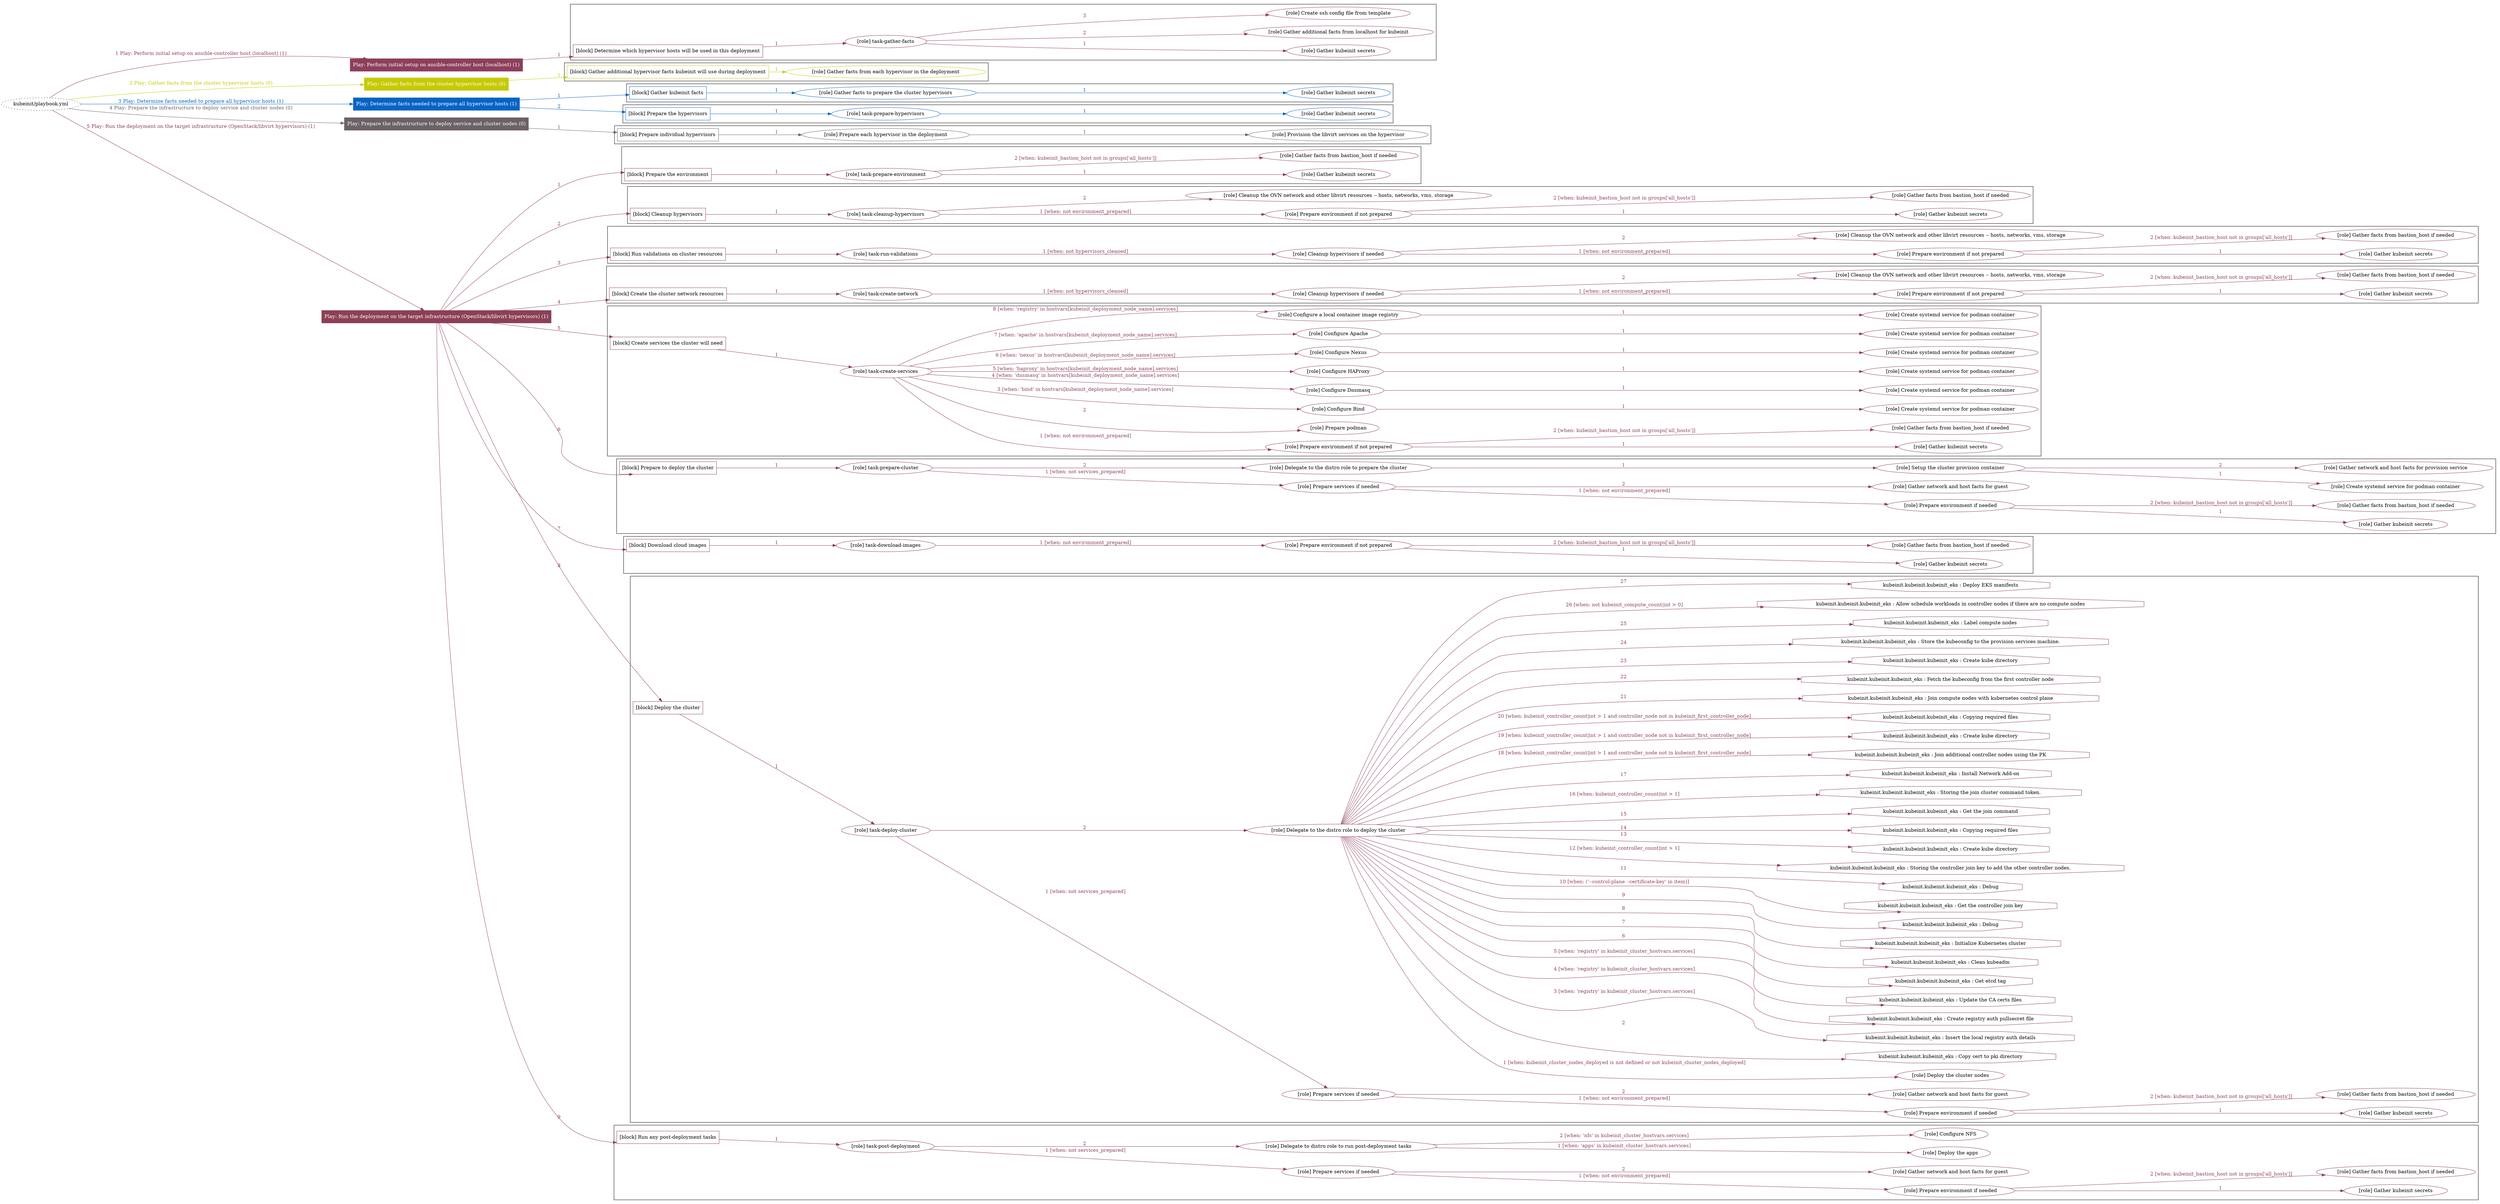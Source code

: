 digraph {
	graph [concentrate=true ordering=in rankdir=LR ratio=fill]
	edge [esep=5 sep=10]
	"kubeinit/playbook.yml" [URL="/home/runner/work/kubeinit/kubeinit/kubeinit/playbook.yml" id=playbook_317c2ada style=dotted]
	"kubeinit/playbook.yml" -> play_07555430 [label="1 Play: Perform initial setup on ansible-controller host (localhost) (1)" color="#8e3e5c" fontcolor="#8e3e5c" id=edge_play_07555430 labeltooltip="1 Play: Perform initial setup on ansible-controller host (localhost) (1)" tooltip="1 Play: Perform initial setup on ansible-controller host (localhost) (1)"]
	subgraph "Play: Perform initial setup on ansible-controller host (localhost) (1)" {
		play_07555430 [label="Play: Perform initial setup on ansible-controller host (localhost) (1)" URL="/home/runner/work/kubeinit/kubeinit/kubeinit/playbook.yml" color="#8e3e5c" fontcolor="#ffffff" id=play_07555430 shape=box style=filled tooltip=localhost]
		play_07555430 -> block_6e58694a [label=1 color="#8e3e5c" fontcolor="#8e3e5c" id=edge_block_6e58694a labeltooltip=1 tooltip=1]
		subgraph cluster_block_6e58694a {
			block_6e58694a [label="[block] Determine which hypervisor hosts will be used in this deployment" URL="/home/runner/work/kubeinit/kubeinit/kubeinit/playbook.yml" color="#8e3e5c" id=block_6e58694a labeltooltip="Determine which hypervisor hosts will be used in this deployment" shape=box tooltip="Determine which hypervisor hosts will be used in this deployment"]
			block_6e58694a -> role_12c2194a [label="1 " color="#8e3e5c" fontcolor="#8e3e5c" id=edge_role_12c2194a labeltooltip="1 " tooltip="1 "]
			subgraph "task-gather-facts" {
				role_12c2194a [label="[role] task-gather-facts" URL="/home/runner/work/kubeinit/kubeinit/kubeinit/playbook.yml" color="#8e3e5c" id=role_12c2194a tooltip="task-gather-facts"]
				role_12c2194a -> role_6cb4c823 [label="1 " color="#8e3e5c" fontcolor="#8e3e5c" id=edge_role_6cb4c823 labeltooltip="1 " tooltip="1 "]
				subgraph "Gather kubeinit secrets" {
					role_6cb4c823 [label="[role] Gather kubeinit secrets" URL="/home/runner/.ansible/collections/ansible_collections/kubeinit/kubeinit/roles/kubeinit_prepare/tasks/build_hypervisors_group.yml" color="#8e3e5c" id=role_6cb4c823 tooltip="Gather kubeinit secrets"]
				}
				role_12c2194a -> role_cb044996 [label="2 " color="#8e3e5c" fontcolor="#8e3e5c" id=edge_role_cb044996 labeltooltip="2 " tooltip="2 "]
				subgraph "Gather additional facts from localhost for kubeinit" {
					role_cb044996 [label="[role] Gather additional facts from localhost for kubeinit" URL="/home/runner/.ansible/collections/ansible_collections/kubeinit/kubeinit/roles/kubeinit_prepare/tasks/build_hypervisors_group.yml" color="#8e3e5c" id=role_cb044996 tooltip="Gather additional facts from localhost for kubeinit"]
				}
				role_12c2194a -> role_529b5895 [label="3 " color="#8e3e5c" fontcolor="#8e3e5c" id=edge_role_529b5895 labeltooltip="3 " tooltip="3 "]
				subgraph "Create ssh config file from template" {
					role_529b5895 [label="[role] Create ssh config file from template" URL="/home/runner/.ansible/collections/ansible_collections/kubeinit/kubeinit/roles/kubeinit_prepare/tasks/build_hypervisors_group.yml" color="#8e3e5c" id=role_529b5895 tooltip="Create ssh config file from template"]
				}
			}
		}
	}
	"kubeinit/playbook.yml" -> play_d8ccbec3 [label="2 Play: Gather facts from the cluster hypervisor hosts (0)" color="#c5ca02" fontcolor="#c5ca02" id=edge_play_d8ccbec3 labeltooltip="2 Play: Gather facts from the cluster hypervisor hosts (0)" tooltip="2 Play: Gather facts from the cluster hypervisor hosts (0)"]
	subgraph "Play: Gather facts from the cluster hypervisor hosts (0)" {
		play_d8ccbec3 [label="Play: Gather facts from the cluster hypervisor hosts (0)" URL="/home/runner/work/kubeinit/kubeinit/kubeinit/playbook.yml" color="#c5ca02" fontcolor="#ffffff" id=play_d8ccbec3 shape=box style=filled tooltip="Play: Gather facts from the cluster hypervisor hosts (0)"]
		play_d8ccbec3 -> block_870f36ba [label=1 color="#c5ca02" fontcolor="#c5ca02" id=edge_block_870f36ba labeltooltip=1 tooltip=1]
		subgraph cluster_block_870f36ba {
			block_870f36ba [label="[block] Gather additional hypervisor facts kubeinit will use during deployment" URL="/home/runner/work/kubeinit/kubeinit/kubeinit/playbook.yml" color="#c5ca02" id=block_870f36ba labeltooltip="Gather additional hypervisor facts kubeinit will use during deployment" shape=box tooltip="Gather additional hypervisor facts kubeinit will use during deployment"]
			block_870f36ba -> role_0531e46f [label="1 " color="#c5ca02" fontcolor="#c5ca02" id=edge_role_0531e46f labeltooltip="1 " tooltip="1 "]
			subgraph "Gather facts from each hypervisor in the deployment" {
				role_0531e46f [label="[role] Gather facts from each hypervisor in the deployment" URL="/home/runner/work/kubeinit/kubeinit/kubeinit/playbook.yml" color="#c5ca02" id=role_0531e46f tooltip="Gather facts from each hypervisor in the deployment"]
			}
		}
	}
	"kubeinit/playbook.yml" -> play_eba62ea2 [label="3 Play: Determine facts needed to prepare all hypervisor hosts (1)" color="#0663c6" fontcolor="#0663c6" id=edge_play_eba62ea2 labeltooltip="3 Play: Determine facts needed to prepare all hypervisor hosts (1)" tooltip="3 Play: Determine facts needed to prepare all hypervisor hosts (1)"]
	subgraph "Play: Determine facts needed to prepare all hypervisor hosts (1)" {
		play_eba62ea2 [label="Play: Determine facts needed to prepare all hypervisor hosts (1)" URL="/home/runner/work/kubeinit/kubeinit/kubeinit/playbook.yml" color="#0663c6" fontcolor="#ffffff" id=play_eba62ea2 shape=box style=filled tooltip=localhost]
		play_eba62ea2 -> block_fffc30a7 [label=1 color="#0663c6" fontcolor="#0663c6" id=edge_block_fffc30a7 labeltooltip=1 tooltip=1]
		subgraph cluster_block_fffc30a7 {
			block_fffc30a7 [label="[block] Gather kubeinit facts" URL="/home/runner/work/kubeinit/kubeinit/kubeinit/playbook.yml" color="#0663c6" id=block_fffc30a7 labeltooltip="Gather kubeinit facts" shape=box tooltip="Gather kubeinit facts"]
			block_fffc30a7 -> role_c0d66f51 [label="1 " color="#0663c6" fontcolor="#0663c6" id=edge_role_c0d66f51 labeltooltip="1 " tooltip="1 "]
			subgraph "Gather facts to prepare the cluster hypervisors" {
				role_c0d66f51 [label="[role] Gather facts to prepare the cluster hypervisors" URL="/home/runner/work/kubeinit/kubeinit/kubeinit/playbook.yml" color="#0663c6" id=role_c0d66f51 tooltip="Gather facts to prepare the cluster hypervisors"]
				role_c0d66f51 -> role_d6179a17 [label="1 " color="#0663c6" fontcolor="#0663c6" id=edge_role_d6179a17 labeltooltip="1 " tooltip="1 "]
				subgraph "Gather kubeinit secrets" {
					role_d6179a17 [label="[role] Gather kubeinit secrets" URL="/home/runner/.ansible/collections/ansible_collections/kubeinit/kubeinit/roles/kubeinit_prepare/tasks/gather_kubeinit_facts.yml" color="#0663c6" id=role_d6179a17 tooltip="Gather kubeinit secrets"]
				}
			}
		}
		play_eba62ea2 -> block_0bff57fe [label=2 color="#0663c6" fontcolor="#0663c6" id=edge_block_0bff57fe labeltooltip=2 tooltip=2]
		subgraph cluster_block_0bff57fe {
			block_0bff57fe [label="[block] Prepare the hypervisors" URL="/home/runner/work/kubeinit/kubeinit/kubeinit/playbook.yml" color="#0663c6" id=block_0bff57fe labeltooltip="Prepare the hypervisors" shape=box tooltip="Prepare the hypervisors"]
			block_0bff57fe -> role_7c4ab5a2 [label="1 " color="#0663c6" fontcolor="#0663c6" id=edge_role_7c4ab5a2 labeltooltip="1 " tooltip="1 "]
			subgraph "task-prepare-hypervisors" {
				role_7c4ab5a2 [label="[role] task-prepare-hypervisors" URL="/home/runner/work/kubeinit/kubeinit/kubeinit/playbook.yml" color="#0663c6" id=role_7c4ab5a2 tooltip="task-prepare-hypervisors"]
				role_7c4ab5a2 -> role_6db7bdf6 [label="1 " color="#0663c6" fontcolor="#0663c6" id=edge_role_6db7bdf6 labeltooltip="1 " tooltip="1 "]
				subgraph "Gather kubeinit secrets" {
					role_6db7bdf6 [label="[role] Gather kubeinit secrets" URL="/home/runner/.ansible/collections/ansible_collections/kubeinit/kubeinit/roles/kubeinit_prepare/tasks/gather_kubeinit_facts.yml" color="#0663c6" id=role_6db7bdf6 tooltip="Gather kubeinit secrets"]
				}
			}
		}
	}
	"kubeinit/playbook.yml" -> play_875ff04b [label="4 Play: Prepare the infrastructure to deploy service and cluster nodes (0)" color="#6b6166" fontcolor="#6b6166" id=edge_play_875ff04b labeltooltip="4 Play: Prepare the infrastructure to deploy service and cluster nodes (0)" tooltip="4 Play: Prepare the infrastructure to deploy service and cluster nodes (0)"]
	subgraph "Play: Prepare the infrastructure to deploy service and cluster nodes (0)" {
		play_875ff04b [label="Play: Prepare the infrastructure to deploy service and cluster nodes (0)" URL="/home/runner/work/kubeinit/kubeinit/kubeinit/playbook.yml" color="#6b6166" fontcolor="#ffffff" id=play_875ff04b shape=box style=filled tooltip="Play: Prepare the infrastructure to deploy service and cluster nodes (0)"]
		play_875ff04b -> block_abf648aa [label=1 color="#6b6166" fontcolor="#6b6166" id=edge_block_abf648aa labeltooltip=1 tooltip=1]
		subgraph cluster_block_abf648aa {
			block_abf648aa [label="[block] Prepare individual hypervisors" URL="/home/runner/work/kubeinit/kubeinit/kubeinit/playbook.yml" color="#6b6166" id=block_abf648aa labeltooltip="Prepare individual hypervisors" shape=box tooltip="Prepare individual hypervisors"]
			block_abf648aa -> role_a8bc51c0 [label="1 " color="#6b6166" fontcolor="#6b6166" id=edge_role_a8bc51c0 labeltooltip="1 " tooltip="1 "]
			subgraph "Prepare each hypervisor in the deployment" {
				role_a8bc51c0 [label="[role] Prepare each hypervisor in the deployment" URL="/home/runner/work/kubeinit/kubeinit/kubeinit/playbook.yml" color="#6b6166" id=role_a8bc51c0 tooltip="Prepare each hypervisor in the deployment"]
				role_a8bc51c0 -> role_380e76ec [label="1 " color="#6b6166" fontcolor="#6b6166" id=edge_role_380e76ec labeltooltip="1 " tooltip="1 "]
				subgraph "Provision the libvirt services on the hypervisor" {
					role_380e76ec [label="[role] Provision the libvirt services on the hypervisor" URL="/home/runner/.ansible/collections/ansible_collections/kubeinit/kubeinit/roles/kubeinit_prepare/tasks/prepare_hypervisor.yml" color="#6b6166" id=role_380e76ec tooltip="Provision the libvirt services on the hypervisor"]
				}
			}
		}
	}
	"kubeinit/playbook.yml" -> play_5832a0bc [label="5 Play: Run the deployment on the target infrastructure (OpenStack/libvirt hypervisors) (1)" color="#8c4056" fontcolor="#8c4056" id=edge_play_5832a0bc labeltooltip="5 Play: Run the deployment on the target infrastructure (OpenStack/libvirt hypervisors) (1)" tooltip="5 Play: Run the deployment on the target infrastructure (OpenStack/libvirt hypervisors) (1)"]
	subgraph "Play: Run the deployment on the target infrastructure (OpenStack/libvirt hypervisors) (1)" {
		play_5832a0bc [label="Play: Run the deployment on the target infrastructure (OpenStack/libvirt hypervisors) (1)" URL="/home/runner/work/kubeinit/kubeinit/kubeinit/playbook.yml" color="#8c4056" fontcolor="#ffffff" id=play_5832a0bc shape=box style=filled tooltip=localhost]
		play_5832a0bc -> block_507c4f57 [label=1 color="#8c4056" fontcolor="#8c4056" id=edge_block_507c4f57 labeltooltip=1 tooltip=1]
		subgraph cluster_block_507c4f57 {
			block_507c4f57 [label="[block] Prepare the environment" URL="/home/runner/work/kubeinit/kubeinit/kubeinit/playbook.yml" color="#8c4056" id=block_507c4f57 labeltooltip="Prepare the environment" shape=box tooltip="Prepare the environment"]
			block_507c4f57 -> role_e69906dc [label="1 " color="#8c4056" fontcolor="#8c4056" id=edge_role_e69906dc labeltooltip="1 " tooltip="1 "]
			subgraph "task-prepare-environment" {
				role_e69906dc [label="[role] task-prepare-environment" URL="/home/runner/work/kubeinit/kubeinit/kubeinit/playbook.yml" color="#8c4056" id=role_e69906dc tooltip="task-prepare-environment"]
				role_e69906dc -> role_122eba49 [label="1 " color="#8c4056" fontcolor="#8c4056" id=edge_role_122eba49 labeltooltip="1 " tooltip="1 "]
				subgraph "Gather kubeinit secrets" {
					role_122eba49 [label="[role] Gather kubeinit secrets" URL="/home/runner/.ansible/collections/ansible_collections/kubeinit/kubeinit/roles/kubeinit_prepare/tasks/gather_kubeinit_facts.yml" color="#8c4056" id=role_122eba49 tooltip="Gather kubeinit secrets"]
				}
				role_e69906dc -> role_7005fbe7 [label="2 [when: kubeinit_bastion_host not in groups['all_hosts']]" color="#8c4056" fontcolor="#8c4056" id=edge_role_7005fbe7 labeltooltip="2 [when: kubeinit_bastion_host not in groups['all_hosts']]" tooltip="2 [when: kubeinit_bastion_host not in groups['all_hosts']]"]
				subgraph "Gather facts from bastion_host if needed" {
					role_7005fbe7 [label="[role] Gather facts from bastion_host if needed" URL="/home/runner/.ansible/collections/ansible_collections/kubeinit/kubeinit/roles/kubeinit_prepare/tasks/main.yml" color="#8c4056" id=role_7005fbe7 tooltip="Gather facts from bastion_host if needed"]
				}
			}
		}
		play_5832a0bc -> block_10ba2f9c [label=2 color="#8c4056" fontcolor="#8c4056" id=edge_block_10ba2f9c labeltooltip=2 tooltip=2]
		subgraph cluster_block_10ba2f9c {
			block_10ba2f9c [label="[block] Cleanup hypervisors" URL="/home/runner/work/kubeinit/kubeinit/kubeinit/playbook.yml" color="#8c4056" id=block_10ba2f9c labeltooltip="Cleanup hypervisors" shape=box tooltip="Cleanup hypervisors"]
			block_10ba2f9c -> role_48a8c0c5 [label="1 " color="#8c4056" fontcolor="#8c4056" id=edge_role_48a8c0c5 labeltooltip="1 " tooltip="1 "]
			subgraph "task-cleanup-hypervisors" {
				role_48a8c0c5 [label="[role] task-cleanup-hypervisors" URL="/home/runner/work/kubeinit/kubeinit/kubeinit/playbook.yml" color="#8c4056" id=role_48a8c0c5 tooltip="task-cleanup-hypervisors"]
				role_48a8c0c5 -> role_7807fd32 [label="1 [when: not environment_prepared]" color="#8c4056" fontcolor="#8c4056" id=edge_role_7807fd32 labeltooltip="1 [when: not environment_prepared]" tooltip="1 [when: not environment_prepared]"]
				subgraph "Prepare environment if not prepared" {
					role_7807fd32 [label="[role] Prepare environment if not prepared" URL="/home/runner/.ansible/collections/ansible_collections/kubeinit/kubeinit/roles/kubeinit_libvirt/tasks/cleanup_hypervisors.yml" color="#8c4056" id=role_7807fd32 tooltip="Prepare environment if not prepared"]
					role_7807fd32 -> role_7af2cfe7 [label="1 " color="#8c4056" fontcolor="#8c4056" id=edge_role_7af2cfe7 labeltooltip="1 " tooltip="1 "]
					subgraph "Gather kubeinit secrets" {
						role_7af2cfe7 [label="[role] Gather kubeinit secrets" URL="/home/runner/.ansible/collections/ansible_collections/kubeinit/kubeinit/roles/kubeinit_prepare/tasks/gather_kubeinit_facts.yml" color="#8c4056" id=role_7af2cfe7 tooltip="Gather kubeinit secrets"]
					}
					role_7807fd32 -> role_cd6cc80f [label="2 [when: kubeinit_bastion_host not in groups['all_hosts']]" color="#8c4056" fontcolor="#8c4056" id=edge_role_cd6cc80f labeltooltip="2 [when: kubeinit_bastion_host not in groups['all_hosts']]" tooltip="2 [when: kubeinit_bastion_host not in groups['all_hosts']]"]
					subgraph "Gather facts from bastion_host if needed" {
						role_cd6cc80f [label="[role] Gather facts from bastion_host if needed" URL="/home/runner/.ansible/collections/ansible_collections/kubeinit/kubeinit/roles/kubeinit_prepare/tasks/main.yml" color="#8c4056" id=role_cd6cc80f tooltip="Gather facts from bastion_host if needed"]
					}
				}
				role_48a8c0c5 -> role_917565fc [label="2 " color="#8c4056" fontcolor="#8c4056" id=edge_role_917565fc labeltooltip="2 " tooltip="2 "]
				subgraph "Cleanup the OVN network and other libvirt resources -- hosts, networks, vms, storage" {
					role_917565fc [label="[role] Cleanup the OVN network and other libvirt resources -- hosts, networks, vms, storage" URL="/home/runner/.ansible/collections/ansible_collections/kubeinit/kubeinit/roles/kubeinit_libvirt/tasks/cleanup_hypervisors.yml" color="#8c4056" id=role_917565fc tooltip="Cleanup the OVN network and other libvirt resources -- hosts, networks, vms, storage"]
				}
			}
		}
		play_5832a0bc -> block_ae6983cb [label=3 color="#8c4056" fontcolor="#8c4056" id=edge_block_ae6983cb labeltooltip=3 tooltip=3]
		subgraph cluster_block_ae6983cb {
			block_ae6983cb [label="[block] Run validations on cluster resources" URL="/home/runner/work/kubeinit/kubeinit/kubeinit/playbook.yml" color="#8c4056" id=block_ae6983cb labeltooltip="Run validations on cluster resources" shape=box tooltip="Run validations on cluster resources"]
			block_ae6983cb -> role_13866d5e [label="1 " color="#8c4056" fontcolor="#8c4056" id=edge_role_13866d5e labeltooltip="1 " tooltip="1 "]
			subgraph "task-run-validations" {
				role_13866d5e [label="[role] task-run-validations" URL="/home/runner/work/kubeinit/kubeinit/kubeinit/playbook.yml" color="#8c4056" id=role_13866d5e tooltip="task-run-validations"]
				role_13866d5e -> role_d226219d [label="1 [when: not hypervisors_cleaned]" color="#8c4056" fontcolor="#8c4056" id=edge_role_d226219d labeltooltip="1 [when: not hypervisors_cleaned]" tooltip="1 [when: not hypervisors_cleaned]"]
				subgraph "Cleanup hypervisors if needed" {
					role_d226219d [label="[role] Cleanup hypervisors if needed" URL="/home/runner/.ansible/collections/ansible_collections/kubeinit/kubeinit/roles/kubeinit_validations/tasks/main.yml" color="#8c4056" id=role_d226219d tooltip="Cleanup hypervisors if needed"]
					role_d226219d -> role_282b5e43 [label="1 [when: not environment_prepared]" color="#8c4056" fontcolor="#8c4056" id=edge_role_282b5e43 labeltooltip="1 [when: not environment_prepared]" tooltip="1 [when: not environment_prepared]"]
					subgraph "Prepare environment if not prepared" {
						role_282b5e43 [label="[role] Prepare environment if not prepared" URL="/home/runner/.ansible/collections/ansible_collections/kubeinit/kubeinit/roles/kubeinit_libvirt/tasks/cleanup_hypervisors.yml" color="#8c4056" id=role_282b5e43 tooltip="Prepare environment if not prepared"]
						role_282b5e43 -> role_bee4daee [label="1 " color="#8c4056" fontcolor="#8c4056" id=edge_role_bee4daee labeltooltip="1 " tooltip="1 "]
						subgraph "Gather kubeinit secrets" {
							role_bee4daee [label="[role] Gather kubeinit secrets" URL="/home/runner/.ansible/collections/ansible_collections/kubeinit/kubeinit/roles/kubeinit_prepare/tasks/gather_kubeinit_facts.yml" color="#8c4056" id=role_bee4daee tooltip="Gather kubeinit secrets"]
						}
						role_282b5e43 -> role_4f1443ca [label="2 [when: kubeinit_bastion_host not in groups['all_hosts']]" color="#8c4056" fontcolor="#8c4056" id=edge_role_4f1443ca labeltooltip="2 [when: kubeinit_bastion_host not in groups['all_hosts']]" tooltip="2 [when: kubeinit_bastion_host not in groups['all_hosts']]"]
						subgraph "Gather facts from bastion_host if needed" {
							role_4f1443ca [label="[role] Gather facts from bastion_host if needed" URL="/home/runner/.ansible/collections/ansible_collections/kubeinit/kubeinit/roles/kubeinit_prepare/tasks/main.yml" color="#8c4056" id=role_4f1443ca tooltip="Gather facts from bastion_host if needed"]
						}
					}
					role_d226219d -> role_8db4d43c [label="2 " color="#8c4056" fontcolor="#8c4056" id=edge_role_8db4d43c labeltooltip="2 " tooltip="2 "]
					subgraph "Cleanup the OVN network and other libvirt resources -- hosts, networks, vms, storage" {
						role_8db4d43c [label="[role] Cleanup the OVN network and other libvirt resources -- hosts, networks, vms, storage" URL="/home/runner/.ansible/collections/ansible_collections/kubeinit/kubeinit/roles/kubeinit_libvirt/tasks/cleanup_hypervisors.yml" color="#8c4056" id=role_8db4d43c tooltip="Cleanup the OVN network and other libvirt resources -- hosts, networks, vms, storage"]
					}
				}
			}
		}
		play_5832a0bc -> block_0093c7b7 [label=4 color="#8c4056" fontcolor="#8c4056" id=edge_block_0093c7b7 labeltooltip=4 tooltip=4]
		subgraph cluster_block_0093c7b7 {
			block_0093c7b7 [label="[block] Create the cluster network resources" URL="/home/runner/work/kubeinit/kubeinit/kubeinit/playbook.yml" color="#8c4056" id=block_0093c7b7 labeltooltip="Create the cluster network resources" shape=box tooltip="Create the cluster network resources"]
			block_0093c7b7 -> role_27db5e9a [label="1 " color="#8c4056" fontcolor="#8c4056" id=edge_role_27db5e9a labeltooltip="1 " tooltip="1 "]
			subgraph "task-create-network" {
				role_27db5e9a [label="[role] task-create-network" URL="/home/runner/work/kubeinit/kubeinit/kubeinit/playbook.yml" color="#8c4056" id=role_27db5e9a tooltip="task-create-network"]
				role_27db5e9a -> role_f9689a3b [label="1 [when: not hypervisors_cleaned]" color="#8c4056" fontcolor="#8c4056" id=edge_role_f9689a3b labeltooltip="1 [when: not hypervisors_cleaned]" tooltip="1 [when: not hypervisors_cleaned]"]
				subgraph "Cleanup hypervisors if needed" {
					role_f9689a3b [label="[role] Cleanup hypervisors if needed" URL="/home/runner/.ansible/collections/ansible_collections/kubeinit/kubeinit/roles/kubeinit_libvirt/tasks/create_network.yml" color="#8c4056" id=role_f9689a3b tooltip="Cleanup hypervisors if needed"]
					role_f9689a3b -> role_be3634b0 [label="1 [when: not environment_prepared]" color="#8c4056" fontcolor="#8c4056" id=edge_role_be3634b0 labeltooltip="1 [when: not environment_prepared]" tooltip="1 [when: not environment_prepared]"]
					subgraph "Prepare environment if not prepared" {
						role_be3634b0 [label="[role] Prepare environment if not prepared" URL="/home/runner/.ansible/collections/ansible_collections/kubeinit/kubeinit/roles/kubeinit_libvirt/tasks/cleanup_hypervisors.yml" color="#8c4056" id=role_be3634b0 tooltip="Prepare environment if not prepared"]
						role_be3634b0 -> role_c7e78b7f [label="1 " color="#8c4056" fontcolor="#8c4056" id=edge_role_c7e78b7f labeltooltip="1 " tooltip="1 "]
						subgraph "Gather kubeinit secrets" {
							role_c7e78b7f [label="[role] Gather kubeinit secrets" URL="/home/runner/.ansible/collections/ansible_collections/kubeinit/kubeinit/roles/kubeinit_prepare/tasks/gather_kubeinit_facts.yml" color="#8c4056" id=role_c7e78b7f tooltip="Gather kubeinit secrets"]
						}
						role_be3634b0 -> role_8078c665 [label="2 [when: kubeinit_bastion_host not in groups['all_hosts']]" color="#8c4056" fontcolor="#8c4056" id=edge_role_8078c665 labeltooltip="2 [when: kubeinit_bastion_host not in groups['all_hosts']]" tooltip="2 [when: kubeinit_bastion_host not in groups['all_hosts']]"]
						subgraph "Gather facts from bastion_host if needed" {
							role_8078c665 [label="[role] Gather facts from bastion_host if needed" URL="/home/runner/.ansible/collections/ansible_collections/kubeinit/kubeinit/roles/kubeinit_prepare/tasks/main.yml" color="#8c4056" id=role_8078c665 tooltip="Gather facts from bastion_host if needed"]
						}
					}
					role_f9689a3b -> role_e776814d [label="2 " color="#8c4056" fontcolor="#8c4056" id=edge_role_e776814d labeltooltip="2 " tooltip="2 "]
					subgraph "Cleanup the OVN network and other libvirt resources -- hosts, networks, vms, storage" {
						role_e776814d [label="[role] Cleanup the OVN network and other libvirt resources -- hosts, networks, vms, storage" URL="/home/runner/.ansible/collections/ansible_collections/kubeinit/kubeinit/roles/kubeinit_libvirt/tasks/cleanup_hypervisors.yml" color="#8c4056" id=role_e776814d tooltip="Cleanup the OVN network and other libvirt resources -- hosts, networks, vms, storage"]
					}
				}
			}
		}
		play_5832a0bc -> block_9a330492 [label=5 color="#8c4056" fontcolor="#8c4056" id=edge_block_9a330492 labeltooltip=5 tooltip=5]
		subgraph cluster_block_9a330492 {
			block_9a330492 [label="[block] Create services the cluster will need" URL="/home/runner/work/kubeinit/kubeinit/kubeinit/playbook.yml" color="#8c4056" id=block_9a330492 labeltooltip="Create services the cluster will need" shape=box tooltip="Create services the cluster will need"]
			block_9a330492 -> role_0915fb28 [label="1 " color="#8c4056" fontcolor="#8c4056" id=edge_role_0915fb28 labeltooltip="1 " tooltip="1 "]
			subgraph "task-create-services" {
				role_0915fb28 [label="[role] task-create-services" URL="/home/runner/work/kubeinit/kubeinit/kubeinit/playbook.yml" color="#8c4056" id=role_0915fb28 tooltip="task-create-services"]
				role_0915fb28 -> role_56b0f19a [label="1 [when: not environment_prepared]" color="#8c4056" fontcolor="#8c4056" id=edge_role_56b0f19a labeltooltip="1 [when: not environment_prepared]" tooltip="1 [when: not environment_prepared]"]
				subgraph "Prepare environment if not prepared" {
					role_56b0f19a [label="[role] Prepare environment if not prepared" URL="/home/runner/.ansible/collections/ansible_collections/kubeinit/kubeinit/roles/kubeinit_services/tasks/main.yml" color="#8c4056" id=role_56b0f19a tooltip="Prepare environment if not prepared"]
					role_56b0f19a -> role_f29d082a [label="1 " color="#8c4056" fontcolor="#8c4056" id=edge_role_f29d082a labeltooltip="1 " tooltip="1 "]
					subgraph "Gather kubeinit secrets" {
						role_f29d082a [label="[role] Gather kubeinit secrets" URL="/home/runner/.ansible/collections/ansible_collections/kubeinit/kubeinit/roles/kubeinit_prepare/tasks/gather_kubeinit_facts.yml" color="#8c4056" id=role_f29d082a tooltip="Gather kubeinit secrets"]
					}
					role_56b0f19a -> role_04351057 [label="2 [when: kubeinit_bastion_host not in groups['all_hosts']]" color="#8c4056" fontcolor="#8c4056" id=edge_role_04351057 labeltooltip="2 [when: kubeinit_bastion_host not in groups['all_hosts']]" tooltip="2 [when: kubeinit_bastion_host not in groups['all_hosts']]"]
					subgraph "Gather facts from bastion_host if needed" {
						role_04351057 [label="[role] Gather facts from bastion_host if needed" URL="/home/runner/.ansible/collections/ansible_collections/kubeinit/kubeinit/roles/kubeinit_prepare/tasks/main.yml" color="#8c4056" id=role_04351057 tooltip="Gather facts from bastion_host if needed"]
					}
				}
				role_0915fb28 -> role_4d499c80 [label="2 " color="#8c4056" fontcolor="#8c4056" id=edge_role_4d499c80 labeltooltip="2 " tooltip="2 "]
				subgraph "Prepare podman" {
					role_4d499c80 [label="[role] Prepare podman" URL="/home/runner/.ansible/collections/ansible_collections/kubeinit/kubeinit/roles/kubeinit_services/tasks/00_create_service_pod.yml" color="#8c4056" id=role_4d499c80 tooltip="Prepare podman"]
				}
				role_0915fb28 -> role_2f3c32c3 [label="3 [when: 'bind' in hostvars[kubeinit_deployment_node_name].services]" color="#8c4056" fontcolor="#8c4056" id=edge_role_2f3c32c3 labeltooltip="3 [when: 'bind' in hostvars[kubeinit_deployment_node_name].services]" tooltip="3 [when: 'bind' in hostvars[kubeinit_deployment_node_name].services]"]
				subgraph "Configure Bind" {
					role_2f3c32c3 [label="[role] Configure Bind" URL="/home/runner/.ansible/collections/ansible_collections/kubeinit/kubeinit/roles/kubeinit_services/tasks/start_services_containers.yml" color="#8c4056" id=role_2f3c32c3 tooltip="Configure Bind"]
					role_2f3c32c3 -> role_82538339 [label="1 " color="#8c4056" fontcolor="#8c4056" id=edge_role_82538339 labeltooltip="1 " tooltip="1 "]
					subgraph "Create systemd service for podman container" {
						role_82538339 [label="[role] Create systemd service for podman container" URL="/home/runner/.ansible/collections/ansible_collections/kubeinit/kubeinit/roles/kubeinit_bind/tasks/main.yml" color="#8c4056" id=role_82538339 tooltip="Create systemd service for podman container"]
					}
				}
				role_0915fb28 -> role_49caeb8a [label="4 [when: 'dnsmasq' in hostvars[kubeinit_deployment_node_name].services]" color="#8c4056" fontcolor="#8c4056" id=edge_role_49caeb8a labeltooltip="4 [when: 'dnsmasq' in hostvars[kubeinit_deployment_node_name].services]" tooltip="4 [when: 'dnsmasq' in hostvars[kubeinit_deployment_node_name].services]"]
				subgraph "Configure Dnsmasq" {
					role_49caeb8a [label="[role] Configure Dnsmasq" URL="/home/runner/.ansible/collections/ansible_collections/kubeinit/kubeinit/roles/kubeinit_services/tasks/start_services_containers.yml" color="#8c4056" id=role_49caeb8a tooltip="Configure Dnsmasq"]
					role_49caeb8a -> role_e32a4ac7 [label="1 " color="#8c4056" fontcolor="#8c4056" id=edge_role_e32a4ac7 labeltooltip="1 " tooltip="1 "]
					subgraph "Create systemd service for podman container" {
						role_e32a4ac7 [label="[role] Create systemd service for podman container" URL="/home/runner/.ansible/collections/ansible_collections/kubeinit/kubeinit/roles/kubeinit_dnsmasq/tasks/main.yml" color="#8c4056" id=role_e32a4ac7 tooltip="Create systemd service for podman container"]
					}
				}
				role_0915fb28 -> role_5e327898 [label="5 [when: 'haproxy' in hostvars[kubeinit_deployment_node_name].services]" color="#8c4056" fontcolor="#8c4056" id=edge_role_5e327898 labeltooltip="5 [when: 'haproxy' in hostvars[kubeinit_deployment_node_name].services]" tooltip="5 [when: 'haproxy' in hostvars[kubeinit_deployment_node_name].services]"]
				subgraph "Configure HAProxy" {
					role_5e327898 [label="[role] Configure HAProxy" URL="/home/runner/.ansible/collections/ansible_collections/kubeinit/kubeinit/roles/kubeinit_services/tasks/start_services_containers.yml" color="#8c4056" id=role_5e327898 tooltip="Configure HAProxy"]
					role_5e327898 -> role_dad9f5a8 [label="1 " color="#8c4056" fontcolor="#8c4056" id=edge_role_dad9f5a8 labeltooltip="1 " tooltip="1 "]
					subgraph "Create systemd service for podman container" {
						role_dad9f5a8 [label="[role] Create systemd service for podman container" URL="/home/runner/.ansible/collections/ansible_collections/kubeinit/kubeinit/roles/kubeinit_haproxy/tasks/main.yml" color="#8c4056" id=role_dad9f5a8 tooltip="Create systemd service for podman container"]
					}
				}
				role_0915fb28 -> role_55e692c4 [label="6 [when: 'nexus' in hostvars[kubeinit_deployment_node_name].services]" color="#8c4056" fontcolor="#8c4056" id=edge_role_55e692c4 labeltooltip="6 [when: 'nexus' in hostvars[kubeinit_deployment_node_name].services]" tooltip="6 [when: 'nexus' in hostvars[kubeinit_deployment_node_name].services]"]
				subgraph "Configure Nexus" {
					role_55e692c4 [label="[role] Configure Nexus" URL="/home/runner/.ansible/collections/ansible_collections/kubeinit/kubeinit/roles/kubeinit_services/tasks/start_services_containers.yml" color="#8c4056" id=role_55e692c4 tooltip="Configure Nexus"]
					role_55e692c4 -> role_7917b645 [label="1 " color="#8c4056" fontcolor="#8c4056" id=edge_role_7917b645 labeltooltip="1 " tooltip="1 "]
					subgraph "Create systemd service for podman container" {
						role_7917b645 [label="[role] Create systemd service for podman container" URL="/home/runner/.ansible/collections/ansible_collections/kubeinit/kubeinit/roles/kubeinit_nexus/tasks/main.yml" color="#8c4056" id=role_7917b645 tooltip="Create systemd service for podman container"]
					}
				}
				role_0915fb28 -> role_ca9aa3d9 [label="7 [when: 'apache' in hostvars[kubeinit_deployment_node_name].services]" color="#8c4056" fontcolor="#8c4056" id=edge_role_ca9aa3d9 labeltooltip="7 [when: 'apache' in hostvars[kubeinit_deployment_node_name].services]" tooltip="7 [when: 'apache' in hostvars[kubeinit_deployment_node_name].services]"]
				subgraph "Configure Apache" {
					role_ca9aa3d9 [label="[role] Configure Apache" URL="/home/runner/.ansible/collections/ansible_collections/kubeinit/kubeinit/roles/kubeinit_services/tasks/start_services_containers.yml" color="#8c4056" id=role_ca9aa3d9 tooltip="Configure Apache"]
					role_ca9aa3d9 -> role_15332771 [label="1 " color="#8c4056" fontcolor="#8c4056" id=edge_role_15332771 labeltooltip="1 " tooltip="1 "]
					subgraph "Create systemd service for podman container" {
						role_15332771 [label="[role] Create systemd service for podman container" URL="/home/runner/.ansible/collections/ansible_collections/kubeinit/kubeinit/roles/kubeinit_apache/tasks/main.yml" color="#8c4056" id=role_15332771 tooltip="Create systemd service for podman container"]
					}
				}
				role_0915fb28 -> role_a2ce6916 [label="8 [when: 'registry' in hostvars[kubeinit_deployment_node_name].services]" color="#8c4056" fontcolor="#8c4056" id=edge_role_a2ce6916 labeltooltip="8 [when: 'registry' in hostvars[kubeinit_deployment_node_name].services]" tooltip="8 [when: 'registry' in hostvars[kubeinit_deployment_node_name].services]"]
				subgraph "Configure a local container image registry" {
					role_a2ce6916 [label="[role] Configure a local container image registry" URL="/home/runner/.ansible/collections/ansible_collections/kubeinit/kubeinit/roles/kubeinit_services/tasks/start_services_containers.yml" color="#8c4056" id=role_a2ce6916 tooltip="Configure a local container image registry"]
					role_a2ce6916 -> role_15074067 [label="1 " color="#8c4056" fontcolor="#8c4056" id=edge_role_15074067 labeltooltip="1 " tooltip="1 "]
					subgraph "Create systemd service for podman container" {
						role_15074067 [label="[role] Create systemd service for podman container" URL="/home/runner/.ansible/collections/ansible_collections/kubeinit/kubeinit/roles/kubeinit_registry/tasks/main.yml" color="#8c4056" id=role_15074067 tooltip="Create systemd service for podman container"]
					}
				}
			}
		}
		play_5832a0bc -> block_ca090e46 [label=6 color="#8c4056" fontcolor="#8c4056" id=edge_block_ca090e46 labeltooltip=6 tooltip=6]
		subgraph cluster_block_ca090e46 {
			block_ca090e46 [label="[block] Prepare to deploy the cluster" URL="/home/runner/work/kubeinit/kubeinit/kubeinit/playbook.yml" color="#8c4056" id=block_ca090e46 labeltooltip="Prepare to deploy the cluster" shape=box tooltip="Prepare to deploy the cluster"]
			block_ca090e46 -> role_14d1d7a9 [label="1 " color="#8c4056" fontcolor="#8c4056" id=edge_role_14d1d7a9 labeltooltip="1 " tooltip="1 "]
			subgraph "task-prepare-cluster" {
				role_14d1d7a9 [label="[role] task-prepare-cluster" URL="/home/runner/work/kubeinit/kubeinit/kubeinit/playbook.yml" color="#8c4056" id=role_14d1d7a9 tooltip="task-prepare-cluster"]
				role_14d1d7a9 -> role_588c971b [label="1 [when: not services_prepared]" color="#8c4056" fontcolor="#8c4056" id=edge_role_588c971b labeltooltip="1 [when: not services_prepared]" tooltip="1 [when: not services_prepared]"]
				subgraph "Prepare services if needed" {
					role_588c971b [label="[role] Prepare services if needed" URL="/home/runner/.ansible/collections/ansible_collections/kubeinit/kubeinit/roles/kubeinit_prepare/tasks/prepare_cluster.yml" color="#8c4056" id=role_588c971b tooltip="Prepare services if needed"]
					role_588c971b -> role_135374dd [label="1 [when: not environment_prepared]" color="#8c4056" fontcolor="#8c4056" id=edge_role_135374dd labeltooltip="1 [when: not environment_prepared]" tooltip="1 [when: not environment_prepared]"]
					subgraph "Prepare environment if needed" {
						role_135374dd [label="[role] Prepare environment if needed" URL="/home/runner/.ansible/collections/ansible_collections/kubeinit/kubeinit/roles/kubeinit_services/tasks/prepare_services.yml" color="#8c4056" id=role_135374dd tooltip="Prepare environment if needed"]
						role_135374dd -> role_e3dcadd2 [label="1 " color="#8c4056" fontcolor="#8c4056" id=edge_role_e3dcadd2 labeltooltip="1 " tooltip="1 "]
						subgraph "Gather kubeinit secrets" {
							role_e3dcadd2 [label="[role] Gather kubeinit secrets" URL="/home/runner/.ansible/collections/ansible_collections/kubeinit/kubeinit/roles/kubeinit_prepare/tasks/gather_kubeinit_facts.yml" color="#8c4056" id=role_e3dcadd2 tooltip="Gather kubeinit secrets"]
						}
						role_135374dd -> role_7e8593d6 [label="2 [when: kubeinit_bastion_host not in groups['all_hosts']]" color="#8c4056" fontcolor="#8c4056" id=edge_role_7e8593d6 labeltooltip="2 [when: kubeinit_bastion_host not in groups['all_hosts']]" tooltip="2 [when: kubeinit_bastion_host not in groups['all_hosts']]"]
						subgraph "Gather facts from bastion_host if needed" {
							role_7e8593d6 [label="[role] Gather facts from bastion_host if needed" URL="/home/runner/.ansible/collections/ansible_collections/kubeinit/kubeinit/roles/kubeinit_prepare/tasks/main.yml" color="#8c4056" id=role_7e8593d6 tooltip="Gather facts from bastion_host if needed"]
						}
					}
					role_588c971b -> role_0ab2ce7c [label="2 " color="#8c4056" fontcolor="#8c4056" id=edge_role_0ab2ce7c labeltooltip="2 " tooltip="2 "]
					subgraph "Gather network and host facts for guest" {
						role_0ab2ce7c [label="[role] Gather network and host facts for guest" URL="/home/runner/.ansible/collections/ansible_collections/kubeinit/kubeinit/roles/kubeinit_services/tasks/prepare_services.yml" color="#8c4056" id=role_0ab2ce7c tooltip="Gather network and host facts for guest"]
					}
				}
				role_14d1d7a9 -> role_d063b245 [label="2 " color="#8c4056" fontcolor="#8c4056" id=edge_role_d063b245 labeltooltip="2 " tooltip="2 "]
				subgraph "Delegate to the distro role to prepare the cluster" {
					role_d063b245 [label="[role] Delegate to the distro role to prepare the cluster" URL="/home/runner/.ansible/collections/ansible_collections/kubeinit/kubeinit/roles/kubeinit_prepare/tasks/prepare_cluster.yml" color="#8c4056" id=role_d063b245 tooltip="Delegate to the distro role to prepare the cluster"]
					role_d063b245 -> role_3a4a27f8 [label="1 " color="#8c4056" fontcolor="#8c4056" id=edge_role_3a4a27f8 labeltooltip="1 " tooltip="1 "]
					subgraph "Setup the cluster provision container" {
						role_3a4a27f8 [label="[role] Setup the cluster provision container" URL="/home/runner/.ansible/collections/ansible_collections/kubeinit/kubeinit/roles/kubeinit_eks/tasks/prepare_cluster.yml" color="#8c4056" id=role_3a4a27f8 tooltip="Setup the cluster provision container"]
						role_3a4a27f8 -> role_888ebbee [label="1 " color="#8c4056" fontcolor="#8c4056" id=edge_role_888ebbee labeltooltip="1 " tooltip="1 "]
						subgraph "Create systemd service for podman container" {
							role_888ebbee [label="[role] Create systemd service for podman container" URL="/home/runner/.ansible/collections/ansible_collections/kubeinit/kubeinit/roles/kubeinit_services/tasks/create_provision_container.yml" color="#8c4056" id=role_888ebbee tooltip="Create systemd service for podman container"]
						}
						role_3a4a27f8 -> role_e8dc364d [label="2 " color="#8c4056" fontcolor="#8c4056" id=edge_role_e8dc364d labeltooltip="2 " tooltip="2 "]
						subgraph "Gather network and host facts for provision service" {
							role_e8dc364d [label="[role] Gather network and host facts for provision service" URL="/home/runner/.ansible/collections/ansible_collections/kubeinit/kubeinit/roles/kubeinit_services/tasks/create_provision_container.yml" color="#8c4056" id=role_e8dc364d tooltip="Gather network and host facts for provision service"]
						}
					}
				}
			}
		}
		play_5832a0bc -> block_58fef998 [label=7 color="#8c4056" fontcolor="#8c4056" id=edge_block_58fef998 labeltooltip=7 tooltip=7]
		subgraph cluster_block_58fef998 {
			block_58fef998 [label="[block] Download cloud images" URL="/home/runner/work/kubeinit/kubeinit/kubeinit/playbook.yml" color="#8c4056" id=block_58fef998 labeltooltip="Download cloud images" shape=box tooltip="Download cloud images"]
			block_58fef998 -> role_f022cdd8 [label="1 " color="#8c4056" fontcolor="#8c4056" id=edge_role_f022cdd8 labeltooltip="1 " tooltip="1 "]
			subgraph "task-download-images" {
				role_f022cdd8 [label="[role] task-download-images" URL="/home/runner/work/kubeinit/kubeinit/kubeinit/playbook.yml" color="#8c4056" id=role_f022cdd8 tooltip="task-download-images"]
				role_f022cdd8 -> role_da6cf262 [label="1 [when: not environment_prepared]" color="#8c4056" fontcolor="#8c4056" id=edge_role_da6cf262 labeltooltip="1 [when: not environment_prepared]" tooltip="1 [when: not environment_prepared]"]
				subgraph "Prepare environment if not prepared" {
					role_da6cf262 [label="[role] Prepare environment if not prepared" URL="/home/runner/.ansible/collections/ansible_collections/kubeinit/kubeinit/roles/kubeinit_libvirt/tasks/download_cloud_images.yml" color="#8c4056" id=role_da6cf262 tooltip="Prepare environment if not prepared"]
					role_da6cf262 -> role_ff53d250 [label="1 " color="#8c4056" fontcolor="#8c4056" id=edge_role_ff53d250 labeltooltip="1 " tooltip="1 "]
					subgraph "Gather kubeinit secrets" {
						role_ff53d250 [label="[role] Gather kubeinit secrets" URL="/home/runner/.ansible/collections/ansible_collections/kubeinit/kubeinit/roles/kubeinit_prepare/tasks/gather_kubeinit_facts.yml" color="#8c4056" id=role_ff53d250 tooltip="Gather kubeinit secrets"]
					}
					role_da6cf262 -> role_e3ef8b79 [label="2 [when: kubeinit_bastion_host not in groups['all_hosts']]" color="#8c4056" fontcolor="#8c4056" id=edge_role_e3ef8b79 labeltooltip="2 [when: kubeinit_bastion_host not in groups['all_hosts']]" tooltip="2 [when: kubeinit_bastion_host not in groups['all_hosts']]"]
					subgraph "Gather facts from bastion_host if needed" {
						role_e3ef8b79 [label="[role] Gather facts from bastion_host if needed" URL="/home/runner/.ansible/collections/ansible_collections/kubeinit/kubeinit/roles/kubeinit_prepare/tasks/main.yml" color="#8c4056" id=role_e3ef8b79 tooltip="Gather facts from bastion_host if needed"]
					}
				}
			}
		}
		play_5832a0bc -> block_0ff7b5cc [label=8 color="#8c4056" fontcolor="#8c4056" id=edge_block_0ff7b5cc labeltooltip=8 tooltip=8]
		subgraph cluster_block_0ff7b5cc {
			block_0ff7b5cc [label="[block] Deploy the cluster" URL="/home/runner/work/kubeinit/kubeinit/kubeinit/playbook.yml" color="#8c4056" id=block_0ff7b5cc labeltooltip="Deploy the cluster" shape=box tooltip="Deploy the cluster"]
			block_0ff7b5cc -> role_ee131ecb [label="1 " color="#8c4056" fontcolor="#8c4056" id=edge_role_ee131ecb labeltooltip="1 " tooltip="1 "]
			subgraph "task-deploy-cluster" {
				role_ee131ecb [label="[role] task-deploy-cluster" URL="/home/runner/work/kubeinit/kubeinit/kubeinit/playbook.yml" color="#8c4056" id=role_ee131ecb tooltip="task-deploy-cluster"]
				role_ee131ecb -> role_4ccad2b9 [label="1 [when: not services_prepared]" color="#8c4056" fontcolor="#8c4056" id=edge_role_4ccad2b9 labeltooltip="1 [when: not services_prepared]" tooltip="1 [when: not services_prepared]"]
				subgraph "Prepare services if needed" {
					role_4ccad2b9 [label="[role] Prepare services if needed" URL="/home/runner/.ansible/collections/ansible_collections/kubeinit/kubeinit/roles/kubeinit_prepare/tasks/deploy_cluster.yml" color="#8c4056" id=role_4ccad2b9 tooltip="Prepare services if needed"]
					role_4ccad2b9 -> role_51850862 [label="1 [when: not environment_prepared]" color="#8c4056" fontcolor="#8c4056" id=edge_role_51850862 labeltooltip="1 [when: not environment_prepared]" tooltip="1 [when: not environment_prepared]"]
					subgraph "Prepare environment if needed" {
						role_51850862 [label="[role] Prepare environment if needed" URL="/home/runner/.ansible/collections/ansible_collections/kubeinit/kubeinit/roles/kubeinit_services/tasks/prepare_services.yml" color="#8c4056" id=role_51850862 tooltip="Prepare environment if needed"]
						role_51850862 -> role_16d8678f [label="1 " color="#8c4056" fontcolor="#8c4056" id=edge_role_16d8678f labeltooltip="1 " tooltip="1 "]
						subgraph "Gather kubeinit secrets" {
							role_16d8678f [label="[role] Gather kubeinit secrets" URL="/home/runner/.ansible/collections/ansible_collections/kubeinit/kubeinit/roles/kubeinit_prepare/tasks/gather_kubeinit_facts.yml" color="#8c4056" id=role_16d8678f tooltip="Gather kubeinit secrets"]
						}
						role_51850862 -> role_461d61b6 [label="2 [when: kubeinit_bastion_host not in groups['all_hosts']]" color="#8c4056" fontcolor="#8c4056" id=edge_role_461d61b6 labeltooltip="2 [when: kubeinit_bastion_host not in groups['all_hosts']]" tooltip="2 [when: kubeinit_bastion_host not in groups['all_hosts']]"]
						subgraph "Gather facts from bastion_host if needed" {
							role_461d61b6 [label="[role] Gather facts from bastion_host if needed" URL="/home/runner/.ansible/collections/ansible_collections/kubeinit/kubeinit/roles/kubeinit_prepare/tasks/main.yml" color="#8c4056" id=role_461d61b6 tooltip="Gather facts from bastion_host if needed"]
						}
					}
					role_4ccad2b9 -> role_95a827d1 [label="2 " color="#8c4056" fontcolor="#8c4056" id=edge_role_95a827d1 labeltooltip="2 " tooltip="2 "]
					subgraph "Gather network and host facts for guest" {
						role_95a827d1 [label="[role] Gather network and host facts for guest" URL="/home/runner/.ansible/collections/ansible_collections/kubeinit/kubeinit/roles/kubeinit_services/tasks/prepare_services.yml" color="#8c4056" id=role_95a827d1 tooltip="Gather network and host facts for guest"]
					}
				}
				role_ee131ecb -> role_188d0360 [label="2 " color="#8c4056" fontcolor="#8c4056" id=edge_role_188d0360 labeltooltip="2 " tooltip="2 "]
				subgraph "Delegate to the distro role to deploy the cluster" {
					role_188d0360 [label="[role] Delegate to the distro role to deploy the cluster" URL="/home/runner/.ansible/collections/ansible_collections/kubeinit/kubeinit/roles/kubeinit_prepare/tasks/deploy_cluster.yml" color="#8c4056" id=role_188d0360 tooltip="Delegate to the distro role to deploy the cluster"]
					role_188d0360 -> role_de1dce50 [label="1 [when: kubeinit_cluster_nodes_deployed is not defined or not kubeinit_cluster_nodes_deployed]" color="#8c4056" fontcolor="#8c4056" id=edge_role_de1dce50 labeltooltip="1 [when: kubeinit_cluster_nodes_deployed is not defined or not kubeinit_cluster_nodes_deployed]" tooltip="1 [when: kubeinit_cluster_nodes_deployed is not defined or not kubeinit_cluster_nodes_deployed]"]
					subgraph "Deploy the cluster nodes" {
						role_de1dce50 [label="[role] Deploy the cluster nodes" URL="/home/runner/.ansible/collections/ansible_collections/kubeinit/kubeinit/roles/kubeinit_eks/tasks/main.yml" color="#8c4056" id=role_de1dce50 tooltip="Deploy the cluster nodes"]
					}
					task_468c55e1 [label="kubeinit.kubeinit.kubeinit_eks : Copy cert to pki directory" URL="/home/runner/.ansible/collections/ansible_collections/kubeinit/kubeinit/roles/kubeinit_eks/tasks/main.yml" color="#8c4056" id=task_468c55e1 shape=octagon tooltip="kubeinit.kubeinit.kubeinit_eks : Copy cert to pki directory"]
					role_188d0360 -> task_468c55e1 [label="2 " color="#8c4056" fontcolor="#8c4056" id=edge_task_468c55e1 labeltooltip="2 " tooltip="2 "]
					task_4b092ffa [label="kubeinit.kubeinit.kubeinit_eks : Insert the local registry auth details" URL="/home/runner/.ansible/collections/ansible_collections/kubeinit/kubeinit/roles/kubeinit_eks/tasks/main.yml" color="#8c4056" id=task_4b092ffa shape=octagon tooltip="kubeinit.kubeinit.kubeinit_eks : Insert the local registry auth details"]
					role_188d0360 -> task_4b092ffa [label="3 [when: 'registry' in kubeinit_cluster_hostvars.services]" color="#8c4056" fontcolor="#8c4056" id=edge_task_4b092ffa labeltooltip="3 [when: 'registry' in kubeinit_cluster_hostvars.services]" tooltip="3 [when: 'registry' in kubeinit_cluster_hostvars.services]"]
					task_c51f069e [label="kubeinit.kubeinit.kubeinit_eks : Create registry auth pullsecret file" URL="/home/runner/.ansible/collections/ansible_collections/kubeinit/kubeinit/roles/kubeinit_eks/tasks/main.yml" color="#8c4056" id=task_c51f069e shape=octagon tooltip="kubeinit.kubeinit.kubeinit_eks : Create registry auth pullsecret file"]
					role_188d0360 -> task_c51f069e [label="4 [when: 'registry' in kubeinit_cluster_hostvars.services]" color="#8c4056" fontcolor="#8c4056" id=edge_task_c51f069e labeltooltip="4 [when: 'registry' in kubeinit_cluster_hostvars.services]" tooltip="4 [when: 'registry' in kubeinit_cluster_hostvars.services]"]
					task_798202fd [label="kubeinit.kubeinit.kubeinit_eks : Update the CA certs files" URL="/home/runner/.ansible/collections/ansible_collections/kubeinit/kubeinit/roles/kubeinit_eks/tasks/main.yml" color="#8c4056" id=task_798202fd shape=octagon tooltip="kubeinit.kubeinit.kubeinit_eks : Update the CA certs files"]
					role_188d0360 -> task_798202fd [label="5 [when: 'registry' in kubeinit_cluster_hostvars.services]" color="#8c4056" fontcolor="#8c4056" id=edge_task_798202fd labeltooltip="5 [when: 'registry' in kubeinit_cluster_hostvars.services]" tooltip="5 [when: 'registry' in kubeinit_cluster_hostvars.services]"]
					task_2939c07f [label="kubeinit.kubeinit.kubeinit_eks : Get etcd tag" URL="/home/runner/.ansible/collections/ansible_collections/kubeinit/kubeinit/roles/kubeinit_eks/tasks/main.yml" color="#8c4056" id=task_2939c07f shape=octagon tooltip="kubeinit.kubeinit.kubeinit_eks : Get etcd tag"]
					role_188d0360 -> task_2939c07f [label="6 " color="#8c4056" fontcolor="#8c4056" id=edge_task_2939c07f labeltooltip="6 " tooltip="6 "]
					task_9ce7c186 [label="kubeinit.kubeinit.kubeinit_eks : Clean kubeadm" URL="/home/runner/.ansible/collections/ansible_collections/kubeinit/kubeinit/roles/kubeinit_eks/tasks/main.yml" color="#8c4056" id=task_9ce7c186 shape=octagon tooltip="kubeinit.kubeinit.kubeinit_eks : Clean kubeadm"]
					role_188d0360 -> task_9ce7c186 [label="7 " color="#8c4056" fontcolor="#8c4056" id=edge_task_9ce7c186 labeltooltip="7 " tooltip="7 "]
					task_c3fd07bb [label="kubeinit.kubeinit.kubeinit_eks : Initialize Kubernetes cluster" URL="/home/runner/.ansible/collections/ansible_collections/kubeinit/kubeinit/roles/kubeinit_eks/tasks/main.yml" color="#8c4056" id=task_c3fd07bb shape=octagon tooltip="kubeinit.kubeinit.kubeinit_eks : Initialize Kubernetes cluster"]
					role_188d0360 -> task_c3fd07bb [label="8 " color="#8c4056" fontcolor="#8c4056" id=edge_task_c3fd07bb labeltooltip="8 " tooltip="8 "]
					task_b04895a0 [label="kubeinit.kubeinit.kubeinit_eks : Debug" URL="/home/runner/.ansible/collections/ansible_collections/kubeinit/kubeinit/roles/kubeinit_eks/tasks/main.yml" color="#8c4056" id=task_b04895a0 shape=octagon tooltip="kubeinit.kubeinit.kubeinit_eks : Debug"]
					role_188d0360 -> task_b04895a0 [label="9 " color="#8c4056" fontcolor="#8c4056" id=edge_task_b04895a0 labeltooltip="9 " tooltip="9 "]
					task_784cdc39 [label="kubeinit.kubeinit.kubeinit_eks : Get the controller join key" URL="/home/runner/.ansible/collections/ansible_collections/kubeinit/kubeinit/roles/kubeinit_eks/tasks/main.yml" color="#8c4056" id=task_784cdc39 shape=octagon tooltip="kubeinit.kubeinit.kubeinit_eks : Get the controller join key"]
					role_188d0360 -> task_784cdc39 [label="10 [when: ('--control-plane --certificate-key' in item)]" color="#8c4056" fontcolor="#8c4056" id=edge_task_784cdc39 labeltooltip="10 [when: ('--control-plane --certificate-key' in item)]" tooltip="10 [when: ('--control-plane --certificate-key' in item)]"]
					task_afa7b2ec [label="kubeinit.kubeinit.kubeinit_eks : Debug" URL="/home/runner/.ansible/collections/ansible_collections/kubeinit/kubeinit/roles/kubeinit_eks/tasks/main.yml" color="#8c4056" id=task_afa7b2ec shape=octagon tooltip="kubeinit.kubeinit.kubeinit_eks : Debug"]
					role_188d0360 -> task_afa7b2ec [label="11 " color="#8c4056" fontcolor="#8c4056" id=edge_task_afa7b2ec labeltooltip="11 " tooltip="11 "]
					task_063102a7 [label="kubeinit.kubeinit.kubeinit_eks : Storing the controller join key to add the other controller nodes." URL="/home/runner/.ansible/collections/ansible_collections/kubeinit/kubeinit/roles/kubeinit_eks/tasks/main.yml" color="#8c4056" id=task_063102a7 shape=octagon tooltip="kubeinit.kubeinit.kubeinit_eks : Storing the controller join key to add the other controller nodes."]
					role_188d0360 -> task_063102a7 [label="12 [when: kubeinit_controller_count|int > 1]" color="#8c4056" fontcolor="#8c4056" id=edge_task_063102a7 labeltooltip="12 [when: kubeinit_controller_count|int > 1]" tooltip="12 [when: kubeinit_controller_count|int > 1]"]
					task_ebf64f35 [label="kubeinit.kubeinit.kubeinit_eks : Create kube directory" URL="/home/runner/.ansible/collections/ansible_collections/kubeinit/kubeinit/roles/kubeinit_eks/tasks/main.yml" color="#8c4056" id=task_ebf64f35 shape=octagon tooltip="kubeinit.kubeinit.kubeinit_eks : Create kube directory"]
					role_188d0360 -> task_ebf64f35 [label="13 " color="#8c4056" fontcolor="#8c4056" id=edge_task_ebf64f35 labeltooltip="13 " tooltip="13 "]
					task_b97682aa [label="kubeinit.kubeinit.kubeinit_eks : Copying required files" URL="/home/runner/.ansible/collections/ansible_collections/kubeinit/kubeinit/roles/kubeinit_eks/tasks/main.yml" color="#8c4056" id=task_b97682aa shape=octagon tooltip="kubeinit.kubeinit.kubeinit_eks : Copying required files"]
					role_188d0360 -> task_b97682aa [label="14 " color="#8c4056" fontcolor="#8c4056" id=edge_task_b97682aa labeltooltip="14 " tooltip="14 "]
					task_924fe805 [label="kubeinit.kubeinit.kubeinit_eks : Get the join command" URL="/home/runner/.ansible/collections/ansible_collections/kubeinit/kubeinit/roles/kubeinit_eks/tasks/main.yml" color="#8c4056" id=task_924fe805 shape=octagon tooltip="kubeinit.kubeinit.kubeinit_eks : Get the join command"]
					role_188d0360 -> task_924fe805 [label="15 " color="#8c4056" fontcolor="#8c4056" id=edge_task_924fe805 labeltooltip="15 " tooltip="15 "]
					task_78de6119 [label="kubeinit.kubeinit.kubeinit_eks : Storing the join cluster command token." URL="/home/runner/.ansible/collections/ansible_collections/kubeinit/kubeinit/roles/kubeinit_eks/tasks/main.yml" color="#8c4056" id=task_78de6119 shape=octagon tooltip="kubeinit.kubeinit.kubeinit_eks : Storing the join cluster command token."]
					role_188d0360 -> task_78de6119 [label="16 [when: kubeinit_controller_count|int > 1]" color="#8c4056" fontcolor="#8c4056" id=edge_task_78de6119 labeltooltip="16 [when: kubeinit_controller_count|int > 1]" tooltip="16 [when: kubeinit_controller_count|int > 1]"]
					task_314bde8f [label="kubeinit.kubeinit.kubeinit_eks : Install Network Add-on" URL="/home/runner/.ansible/collections/ansible_collections/kubeinit/kubeinit/roles/kubeinit_eks/tasks/main.yml" color="#8c4056" id=task_314bde8f shape=octagon tooltip="kubeinit.kubeinit.kubeinit_eks : Install Network Add-on"]
					role_188d0360 -> task_314bde8f [label="17 " color="#8c4056" fontcolor="#8c4056" id=edge_task_314bde8f labeltooltip="17 " tooltip="17 "]
					task_f200bc0e [label="kubeinit.kubeinit.kubeinit_eks : Join additional controller nodes using the PK" URL="/home/runner/.ansible/collections/ansible_collections/kubeinit/kubeinit/roles/kubeinit_eks/tasks/main.yml" color="#8c4056" id=task_f200bc0e shape=octagon tooltip="kubeinit.kubeinit.kubeinit_eks : Join additional controller nodes using the PK"]
					role_188d0360 -> task_f200bc0e [label="18 [when: kubeinit_controller_count|int > 1 and controller_node not in kubeinit_first_controller_node]" color="#8c4056" fontcolor="#8c4056" id=edge_task_f200bc0e labeltooltip="18 [when: kubeinit_controller_count|int > 1 and controller_node not in kubeinit_first_controller_node]" tooltip="18 [when: kubeinit_controller_count|int > 1 and controller_node not in kubeinit_first_controller_node]"]
					task_4455c352 [label="kubeinit.kubeinit.kubeinit_eks : Create kube directory" URL="/home/runner/.ansible/collections/ansible_collections/kubeinit/kubeinit/roles/kubeinit_eks/tasks/main.yml" color="#8c4056" id=task_4455c352 shape=octagon tooltip="kubeinit.kubeinit.kubeinit_eks : Create kube directory"]
					role_188d0360 -> task_4455c352 [label="19 [when: kubeinit_controller_count|int > 1 and controller_node not in kubeinit_first_controller_node]" color="#8c4056" fontcolor="#8c4056" id=edge_task_4455c352 labeltooltip="19 [when: kubeinit_controller_count|int > 1 and controller_node not in kubeinit_first_controller_node]" tooltip="19 [when: kubeinit_controller_count|int > 1 and controller_node not in kubeinit_first_controller_node]"]
					task_10ddc9b2 [label="kubeinit.kubeinit.kubeinit_eks : Copying required files" URL="/home/runner/.ansible/collections/ansible_collections/kubeinit/kubeinit/roles/kubeinit_eks/tasks/main.yml" color="#8c4056" id=task_10ddc9b2 shape=octagon tooltip="kubeinit.kubeinit.kubeinit_eks : Copying required files"]
					role_188d0360 -> task_10ddc9b2 [label="20 [when: kubeinit_controller_count|int > 1 and controller_node not in kubeinit_first_controller_node]" color="#8c4056" fontcolor="#8c4056" id=edge_task_10ddc9b2 labeltooltip="20 [when: kubeinit_controller_count|int > 1 and controller_node not in kubeinit_first_controller_node]" tooltip="20 [when: kubeinit_controller_count|int > 1 and controller_node not in kubeinit_first_controller_node]"]
					task_d74341c7 [label="kubeinit.kubeinit.kubeinit_eks : Join compute nodes with kubernetes control plane" URL="/home/runner/.ansible/collections/ansible_collections/kubeinit/kubeinit/roles/kubeinit_eks/tasks/main.yml" color="#8c4056" id=task_d74341c7 shape=octagon tooltip="kubeinit.kubeinit.kubeinit_eks : Join compute nodes with kubernetes control plane"]
					role_188d0360 -> task_d74341c7 [label="21 " color="#8c4056" fontcolor="#8c4056" id=edge_task_d74341c7 labeltooltip="21 " tooltip="21 "]
					task_52507e74 [label="kubeinit.kubeinit.kubeinit_eks : Fetch the kubeconfig from the first controller node" URL="/home/runner/.ansible/collections/ansible_collections/kubeinit/kubeinit/roles/kubeinit_eks/tasks/main.yml" color="#8c4056" id=task_52507e74 shape=octagon tooltip="kubeinit.kubeinit.kubeinit_eks : Fetch the kubeconfig from the first controller node"]
					role_188d0360 -> task_52507e74 [label="22 " color="#8c4056" fontcolor="#8c4056" id=edge_task_52507e74 labeltooltip="22 " tooltip="22 "]
					task_1974dea9 [label="kubeinit.kubeinit.kubeinit_eks : Create kube directory" URL="/home/runner/.ansible/collections/ansible_collections/kubeinit/kubeinit/roles/kubeinit_eks/tasks/main.yml" color="#8c4056" id=task_1974dea9 shape=octagon tooltip="kubeinit.kubeinit.kubeinit_eks : Create kube directory"]
					role_188d0360 -> task_1974dea9 [label="23 " color="#8c4056" fontcolor="#8c4056" id=edge_task_1974dea9 labeltooltip="23 " tooltip="23 "]
					task_7d642f92 [label="kubeinit.kubeinit.kubeinit_eks : Store the kubeconfig to the provision services machine." URL="/home/runner/.ansible/collections/ansible_collections/kubeinit/kubeinit/roles/kubeinit_eks/tasks/main.yml" color="#8c4056" id=task_7d642f92 shape=octagon tooltip="kubeinit.kubeinit.kubeinit_eks : Store the kubeconfig to the provision services machine."]
					role_188d0360 -> task_7d642f92 [label="24 " color="#8c4056" fontcolor="#8c4056" id=edge_task_7d642f92 labeltooltip="24 " tooltip="24 "]
					task_7c53bef3 [label="kubeinit.kubeinit.kubeinit_eks : Label compute nodes" URL="/home/runner/.ansible/collections/ansible_collections/kubeinit/kubeinit/roles/kubeinit_eks/tasks/main.yml" color="#8c4056" id=task_7c53bef3 shape=octagon tooltip="kubeinit.kubeinit.kubeinit_eks : Label compute nodes"]
					role_188d0360 -> task_7c53bef3 [label="25 " color="#8c4056" fontcolor="#8c4056" id=edge_task_7c53bef3 labeltooltip="25 " tooltip="25 "]
					task_fdbf5b5b [label="kubeinit.kubeinit.kubeinit_eks : Allow schedule workloads in controller nodes if there are no compute nodes" URL="/home/runner/.ansible/collections/ansible_collections/kubeinit/kubeinit/roles/kubeinit_eks/tasks/main.yml" color="#8c4056" id=task_fdbf5b5b shape=octagon tooltip="kubeinit.kubeinit.kubeinit_eks : Allow schedule workloads in controller nodes if there are no compute nodes"]
					role_188d0360 -> task_fdbf5b5b [label="26 [when: not kubeinit_compute_count|int > 0]" color="#8c4056" fontcolor="#8c4056" id=edge_task_fdbf5b5b labeltooltip="26 [when: not kubeinit_compute_count|int > 0]" tooltip="26 [when: not kubeinit_compute_count|int > 0]"]
					task_496da38a [label="kubeinit.kubeinit.kubeinit_eks : Deploy EKS manifests" URL="/home/runner/.ansible/collections/ansible_collections/kubeinit/kubeinit/roles/kubeinit_eks/tasks/main.yml" color="#8c4056" id=task_496da38a shape=octagon tooltip="kubeinit.kubeinit.kubeinit_eks : Deploy EKS manifests"]
					role_188d0360 -> task_496da38a [label="27 " color="#8c4056" fontcolor="#8c4056" id=edge_task_496da38a labeltooltip="27 " tooltip="27 "]
				}
			}
		}
		play_5832a0bc -> block_e9151ac5 [label=9 color="#8c4056" fontcolor="#8c4056" id=edge_block_e9151ac5 labeltooltip=9 tooltip=9]
		subgraph cluster_block_e9151ac5 {
			block_e9151ac5 [label="[block] Run any post-deployment tasks" URL="/home/runner/work/kubeinit/kubeinit/kubeinit/playbook.yml" color="#8c4056" id=block_e9151ac5 labeltooltip="Run any post-deployment tasks" shape=box tooltip="Run any post-deployment tasks"]
			block_e9151ac5 -> role_41196288 [label="1 " color="#8c4056" fontcolor="#8c4056" id=edge_role_41196288 labeltooltip="1 " tooltip="1 "]
			subgraph "task-post-deployment" {
				role_41196288 [label="[role] task-post-deployment" URL="/home/runner/work/kubeinit/kubeinit/kubeinit/playbook.yml" color="#8c4056" id=role_41196288 tooltip="task-post-deployment"]
				role_41196288 -> role_ecc8c133 [label="1 [when: not services_prepared]" color="#8c4056" fontcolor="#8c4056" id=edge_role_ecc8c133 labeltooltip="1 [when: not services_prepared]" tooltip="1 [when: not services_prepared]"]
				subgraph "Prepare services if needed" {
					role_ecc8c133 [label="[role] Prepare services if needed" URL="/home/runner/.ansible/collections/ansible_collections/kubeinit/kubeinit/roles/kubeinit_prepare/tasks/post_deployment.yml" color="#8c4056" id=role_ecc8c133 tooltip="Prepare services if needed"]
					role_ecc8c133 -> role_8baf89c9 [label="1 [when: not environment_prepared]" color="#8c4056" fontcolor="#8c4056" id=edge_role_8baf89c9 labeltooltip="1 [when: not environment_prepared]" tooltip="1 [when: not environment_prepared]"]
					subgraph "Prepare environment if needed" {
						role_8baf89c9 [label="[role] Prepare environment if needed" URL="/home/runner/.ansible/collections/ansible_collections/kubeinit/kubeinit/roles/kubeinit_services/tasks/prepare_services.yml" color="#8c4056" id=role_8baf89c9 tooltip="Prepare environment if needed"]
						role_8baf89c9 -> role_4706b409 [label="1 " color="#8c4056" fontcolor="#8c4056" id=edge_role_4706b409 labeltooltip="1 " tooltip="1 "]
						subgraph "Gather kubeinit secrets" {
							role_4706b409 [label="[role] Gather kubeinit secrets" URL="/home/runner/.ansible/collections/ansible_collections/kubeinit/kubeinit/roles/kubeinit_prepare/tasks/gather_kubeinit_facts.yml" color="#8c4056" id=role_4706b409 tooltip="Gather kubeinit secrets"]
						}
						role_8baf89c9 -> role_ceca851b [label="2 [when: kubeinit_bastion_host not in groups['all_hosts']]" color="#8c4056" fontcolor="#8c4056" id=edge_role_ceca851b labeltooltip="2 [when: kubeinit_bastion_host not in groups['all_hosts']]" tooltip="2 [when: kubeinit_bastion_host not in groups['all_hosts']]"]
						subgraph "Gather facts from bastion_host if needed" {
							role_ceca851b [label="[role] Gather facts from bastion_host if needed" URL="/home/runner/.ansible/collections/ansible_collections/kubeinit/kubeinit/roles/kubeinit_prepare/tasks/main.yml" color="#8c4056" id=role_ceca851b tooltip="Gather facts from bastion_host if needed"]
						}
					}
					role_ecc8c133 -> role_5a32f7a9 [label="2 " color="#8c4056" fontcolor="#8c4056" id=edge_role_5a32f7a9 labeltooltip="2 " tooltip="2 "]
					subgraph "Gather network and host facts for guest" {
						role_5a32f7a9 [label="[role] Gather network and host facts for guest" URL="/home/runner/.ansible/collections/ansible_collections/kubeinit/kubeinit/roles/kubeinit_services/tasks/prepare_services.yml" color="#8c4056" id=role_5a32f7a9 tooltip="Gather network and host facts for guest"]
					}
				}
				role_41196288 -> role_b840586c [label="2 " color="#8c4056" fontcolor="#8c4056" id=edge_role_b840586c labeltooltip="2 " tooltip="2 "]
				subgraph "Delegate to distro role to run post-deployment tasks" {
					role_b840586c [label="[role] Delegate to distro role to run post-deployment tasks" URL="/home/runner/.ansible/collections/ansible_collections/kubeinit/kubeinit/roles/kubeinit_prepare/tasks/post_deployment.yml" color="#8c4056" id=role_b840586c tooltip="Delegate to distro role to run post-deployment tasks"]
					role_b840586c -> role_8a8a63e7 [label="1 [when: 'apps' in kubeinit_cluster_hostvars.services]" color="#8c4056" fontcolor="#8c4056" id=edge_role_8a8a63e7 labeltooltip="1 [when: 'apps' in kubeinit_cluster_hostvars.services]" tooltip="1 [when: 'apps' in kubeinit_cluster_hostvars.services]"]
					subgraph "Deploy the apps" {
						role_8a8a63e7 [label="[role] Deploy the apps" URL="/home/runner/.ansible/collections/ansible_collections/kubeinit/kubeinit/roles/kubeinit_eks/tasks/post_deployment_tasks.yml" color="#8c4056" id=role_8a8a63e7 tooltip="Deploy the apps"]
					}
					role_b840586c -> role_d8ac5868 [label="2 [when: 'nfs' in kubeinit_cluster_hostvars.services]" color="#8c4056" fontcolor="#8c4056" id=edge_role_d8ac5868 labeltooltip="2 [when: 'nfs' in kubeinit_cluster_hostvars.services]" tooltip="2 [when: 'nfs' in kubeinit_cluster_hostvars.services]"]
					subgraph "Configure NFS" {
						role_d8ac5868 [label="[role] Configure NFS" URL="/home/runner/.ansible/collections/ansible_collections/kubeinit/kubeinit/roles/kubeinit_eks/tasks/post_deployment_tasks.yml" color="#8c4056" id=role_d8ac5868 tooltip="Configure NFS"]
					}
				}
			}
		}
	}
}

